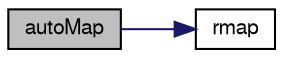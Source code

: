 digraph "autoMap"
{
  bgcolor="transparent";
  edge [fontname="FreeSans",fontsize="10",labelfontname="FreeSans",labelfontsize="10"];
  node [fontname="FreeSans",fontsize="10",shape=record];
  rankdir="LR";
  Node118 [label="autoMap",height=0.2,width=0.4,color="black", fillcolor="grey75", style="filled", fontcolor="black"];
  Node118 -> Node119 [color="midnightblue",fontsize="10",style="solid",fontname="FreeSans"];
  Node119 [label="rmap",height=0.2,width=0.4,color="black",URL="$a22398.html#ab506535cf09d78dfbd0b0c7c9a76826d",tooltip="Reverse map the given fvsPatchField onto this fvsPatchField. "];
}
